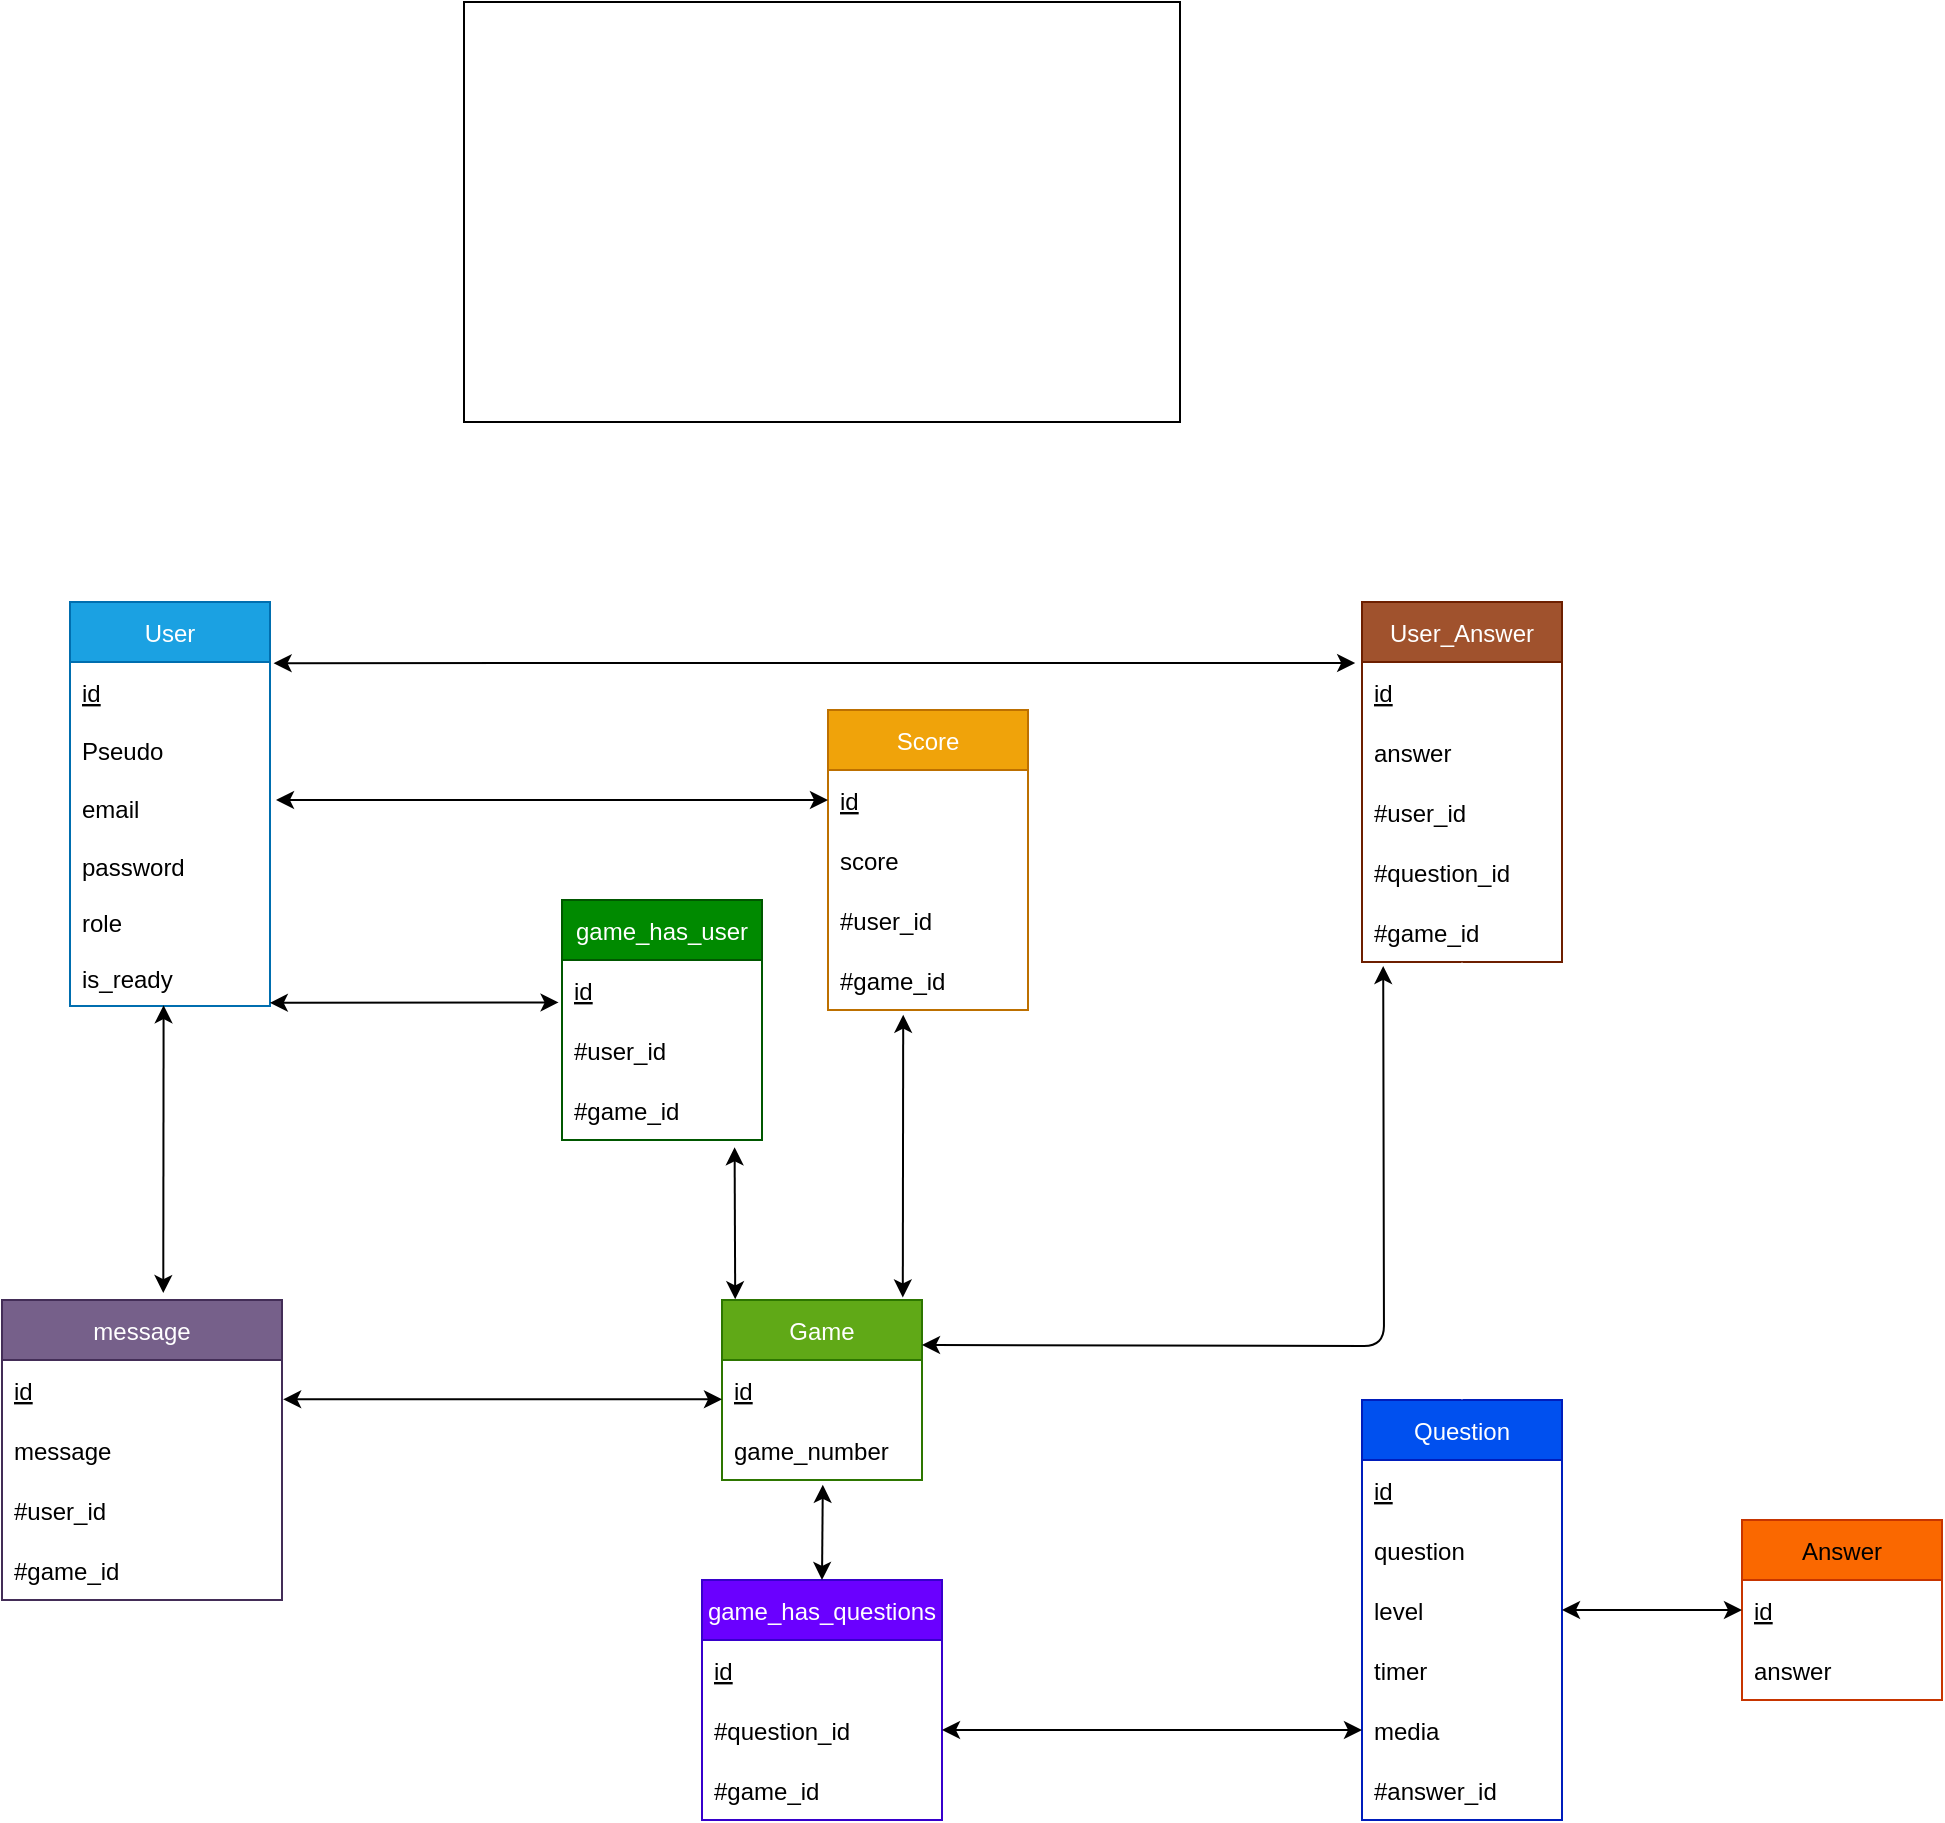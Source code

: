 <mxfile>
    <diagram id="J0Uayc_fJ_nXG9KXXlZn" name="Page-1">
        <mxGraphModel dx="4623" dy="2226" grid="0" gridSize="10" guides="1" tooltips="1" connect="1" arrows="1" fold="1" page="0" pageScale="1" pageWidth="850" pageHeight="1100" math="0" shadow="0">
            <root>
                <mxCell id="0"/>
                <mxCell id="1" parent="0"/>
                <mxCell id="2" value="User" style="swimlane;fontStyle=0;childLayout=stackLayout;horizontal=1;startSize=30;horizontalStack=0;resizeParent=1;resizeParentMax=0;resizeLast=0;collapsible=1;marginBottom=0;fillColor=#1ba1e2;fontColor=#ffffff;strokeColor=#006EAF;rounded=0;" parent="1" vertex="1">
                    <mxGeometry x="-1806" y="-769" width="100" height="202" as="geometry">
                        <mxRectangle x="-1184" y="-603" width="52" height="30" as="alternateBounds"/>
                    </mxGeometry>
                </mxCell>
                <mxCell id="3" value="id" style="text;strokeColor=none;fillColor=none;align=left;verticalAlign=middle;spacingLeft=4;spacingRight=4;overflow=hidden;points=[[0,0.5],[1,0.5]];portConstraint=eastwest;rotatable=0;fontStyle=4;rounded=0;" parent="2" vertex="1">
                    <mxGeometry y="30" width="100" height="30" as="geometry"/>
                </mxCell>
                <mxCell id="4" value="Pseudo" style="text;strokeColor=none;fillColor=none;align=left;verticalAlign=middle;spacingLeft=4;spacingRight=4;overflow=hidden;points=[[0,0.5],[1,0.5]];portConstraint=eastwest;rotatable=0;rounded=0;" parent="2" vertex="1">
                    <mxGeometry y="60" width="100" height="28" as="geometry"/>
                </mxCell>
                <mxCell id="5" value="email" style="text;strokeColor=none;fillColor=none;align=left;verticalAlign=middle;spacingLeft=4;spacingRight=4;overflow=hidden;points=[[0,0.5],[1,0.5]];portConstraint=eastwest;rotatable=0;rounded=0;" parent="2" vertex="1">
                    <mxGeometry y="88" width="100" height="30" as="geometry"/>
                </mxCell>
                <mxCell id="6" value="password" style="text;strokeColor=none;fillColor=none;align=left;verticalAlign=middle;spacingLeft=4;spacingRight=4;overflow=hidden;points=[[0,0.5],[1,0.5]];portConstraint=eastwest;rotatable=0;rounded=0;" parent="2" vertex="1">
                    <mxGeometry y="118" width="100" height="28" as="geometry"/>
                </mxCell>
                <mxCell id="7" value="role" style="text;strokeColor=none;fillColor=none;align=left;verticalAlign=middle;spacingLeft=4;spacingRight=4;overflow=hidden;points=[[0,0.5],[1,0.5]];portConstraint=eastwest;rotatable=0;rounded=0;" parent="2" vertex="1">
                    <mxGeometry y="146" width="100" height="28" as="geometry"/>
                </mxCell>
                <mxCell id="8" value="is_ready" style="text;strokeColor=none;fillColor=none;align=left;verticalAlign=middle;spacingLeft=4;spacingRight=4;overflow=hidden;points=[[0,0.5],[1,0.5]];portConstraint=eastwest;rotatable=0;rounded=0;" parent="2" vertex="1">
                    <mxGeometry y="174" width="100" height="28" as="geometry"/>
                </mxCell>
                <mxCell id="74" style="edgeStyle=none;html=1;entryX=0.863;entryY=1.122;entryDx=0;entryDy=0;entryPerimeter=0;exitX=0.066;exitY=-0.004;exitDx=0;exitDy=0;startArrow=classic;startFill=1;exitPerimeter=0;" parent="1" source="9" target="82" edge="1">
                    <mxGeometry relative="1" as="geometry">
                        <mxPoint x="-1523" y="-552" as="targetPoint"/>
                        <mxPoint x="-1521" y="-392" as="sourcePoint"/>
                    </mxGeometry>
                </mxCell>
                <mxCell id="9" value="Game" style="swimlane;fontStyle=0;childLayout=stackLayout;horizontal=1;startSize=30;horizontalStack=0;resizeParent=1;resizeParentMax=0;resizeLast=0;collapsible=1;marginBottom=0;fillColor=#60a917;fontColor=#ffffff;strokeColor=#2D7600;rounded=0;" parent="1" vertex="1">
                    <mxGeometry x="-1480" y="-420" width="100" height="90" as="geometry">
                        <mxRectangle x="-1184" y="-603" width="52" height="30" as="alternateBounds"/>
                    </mxGeometry>
                </mxCell>
                <mxCell id="10" value="id" style="text;strokeColor=none;fillColor=none;align=left;verticalAlign=middle;spacingLeft=4;spacingRight=4;overflow=hidden;points=[[0,0.5],[1,0.5]];portConstraint=eastwest;rotatable=0;fontStyle=4;rounded=0;" parent="9" vertex="1">
                    <mxGeometry y="30" width="100" height="30" as="geometry"/>
                </mxCell>
                <mxCell id="11" value="game_number" style="text;strokeColor=none;fillColor=none;align=left;verticalAlign=middle;spacingLeft=4;spacingRight=4;overflow=hidden;points=[[0,0.5],[1,0.5]];portConstraint=eastwest;rotatable=0;fontStyle=0;rounded=0;" parent="9" vertex="1">
                    <mxGeometry y="60" width="100" height="30" as="geometry"/>
                </mxCell>
                <mxCell id="12" value="Score" style="swimlane;fontStyle=0;childLayout=stackLayout;horizontal=1;startSize=30;horizontalStack=0;resizeParent=1;resizeParentMax=0;resizeLast=0;collapsible=1;marginBottom=0;fillColor=#f0a30a;strokeColor=#BD7000;rounded=0;fontColor=#FFFFFF;" parent="1" vertex="1">
                    <mxGeometry x="-1427" y="-715" width="100" height="150" as="geometry">
                        <mxRectangle x="-1184" y="-603" width="52" height="30" as="alternateBounds"/>
                    </mxGeometry>
                </mxCell>
                <mxCell id="13" value="id" style="text;strokeColor=none;fillColor=none;align=left;verticalAlign=middle;spacingLeft=4;spacingRight=4;overflow=hidden;points=[[0,0.5],[1,0.5]];portConstraint=eastwest;rotatable=0;fontStyle=4;rounded=0;" parent="12" vertex="1">
                    <mxGeometry y="30" width="100" height="30" as="geometry"/>
                </mxCell>
                <mxCell id="14" value="score" style="text;strokeColor=none;fillColor=none;align=left;verticalAlign=middle;spacingLeft=4;spacingRight=4;overflow=hidden;points=[[0,0.5],[1,0.5]];portConstraint=eastwest;rotatable=0;fontStyle=0;rounded=0;" parent="12" vertex="1">
                    <mxGeometry y="60" width="100" height="30" as="geometry"/>
                </mxCell>
                <mxCell id="72" value="#user_id" style="text;strokeColor=none;fillColor=none;align=left;verticalAlign=middle;spacingLeft=4;spacingRight=4;overflow=hidden;points=[[0,0.5],[1,0.5]];portConstraint=eastwest;rotatable=0;fontStyle=0;rounded=0;" parent="12" vertex="1">
                    <mxGeometry y="90" width="100" height="30" as="geometry"/>
                </mxCell>
                <mxCell id="84" value="#game_id" style="text;strokeColor=none;fillColor=none;align=left;verticalAlign=middle;spacingLeft=4;spacingRight=4;overflow=hidden;points=[[0,0.5],[1,0.5]];portConstraint=eastwest;rotatable=0;fontStyle=0;rounded=0;" parent="12" vertex="1">
                    <mxGeometry y="120" width="100" height="30" as="geometry"/>
                </mxCell>
                <mxCell id="23" value="Question" style="swimlane;fontStyle=0;childLayout=stackLayout;horizontal=1;startSize=30;horizontalStack=0;resizeParent=1;resizeParentMax=0;resizeLast=0;collapsible=1;marginBottom=0;fillColor=#0050ef;strokeColor=#001DBC;rounded=0;fontColor=#ffffff;" parent="1" vertex="1">
                    <mxGeometry x="-1160" y="-370" width="100" height="210" as="geometry">
                        <mxRectangle x="-1184" y="-603" width="52" height="30" as="alternateBounds"/>
                    </mxGeometry>
                </mxCell>
                <mxCell id="24" value="id" style="text;strokeColor=none;fillColor=none;align=left;verticalAlign=middle;spacingLeft=4;spacingRight=4;overflow=hidden;points=[[0,0.5],[1,0.5]];portConstraint=eastwest;rotatable=0;fontStyle=4;rounded=0;" parent="23" vertex="1">
                    <mxGeometry y="30" width="100" height="30" as="geometry"/>
                </mxCell>
                <mxCell id="25" value="question" style="text;strokeColor=none;fillColor=none;align=left;verticalAlign=middle;spacingLeft=4;spacingRight=4;overflow=hidden;points=[[0,0.5],[1,0.5]];portConstraint=eastwest;rotatable=0;fontStyle=0;rounded=0;" parent="23" vertex="1">
                    <mxGeometry y="60" width="100" height="30" as="geometry"/>
                </mxCell>
                <mxCell id="26" value="level" style="text;strokeColor=none;fillColor=none;align=left;verticalAlign=middle;spacingLeft=4;spacingRight=4;overflow=hidden;points=[[0,0.5],[1,0.5]];portConstraint=eastwest;rotatable=0;fontStyle=0;rounded=0;" parent="23" vertex="1">
                    <mxGeometry y="90" width="100" height="30" as="geometry"/>
                </mxCell>
                <mxCell id="27" value="timer" style="text;strokeColor=none;fillColor=none;align=left;verticalAlign=middle;spacingLeft=4;spacingRight=4;overflow=hidden;points=[[0,0.5],[1,0.5]];portConstraint=eastwest;rotatable=0;fontStyle=0;rounded=0;" parent="23" vertex="1">
                    <mxGeometry y="120" width="100" height="30" as="geometry"/>
                </mxCell>
                <mxCell id="28" value="media" style="text;strokeColor=none;fillColor=none;align=left;verticalAlign=middle;spacingLeft=4;spacingRight=4;overflow=hidden;points=[[0,0.5],[1,0.5]];portConstraint=eastwest;rotatable=0;fontStyle=0;rounded=0;" parent="23" vertex="1">
                    <mxGeometry y="150" width="100" height="30" as="geometry"/>
                </mxCell>
                <mxCell id="92" value="#answer_id" style="text;strokeColor=none;fillColor=none;align=left;verticalAlign=middle;spacingLeft=4;spacingRight=4;overflow=hidden;points=[[0,0.5],[1,0.5]];portConstraint=eastwest;rotatable=0;fontStyle=0;rounded=0;" parent="23" vertex="1">
                    <mxGeometry y="180" width="100" height="30" as="geometry"/>
                </mxCell>
                <mxCell id="29" value="Answer" style="swimlane;fontStyle=0;childLayout=stackLayout;horizontal=1;startSize=30;horizontalStack=0;resizeParent=1;resizeParentMax=0;resizeLast=0;collapsible=1;marginBottom=0;fillColor=#fa6800;strokeColor=#C73500;rounded=0;fontColor=#000000;" parent="1" vertex="1">
                    <mxGeometry x="-970" y="-310" width="100" height="90" as="geometry">
                        <mxRectangle x="-1184" y="-603" width="52" height="30" as="alternateBounds"/>
                    </mxGeometry>
                </mxCell>
                <mxCell id="30" value="id" style="text;strokeColor=none;fillColor=none;align=left;verticalAlign=middle;spacingLeft=4;spacingRight=4;overflow=hidden;points=[[0,0.5],[1,0.5]];portConstraint=eastwest;rotatable=0;fontStyle=4;rounded=0;" parent="29" vertex="1">
                    <mxGeometry y="30" width="100" height="30" as="geometry"/>
                </mxCell>
                <mxCell id="31" value="answer" style="text;strokeColor=none;fillColor=none;align=left;verticalAlign=middle;spacingLeft=4;spacingRight=4;overflow=hidden;points=[[0,0.5],[1,0.5]];portConstraint=eastwest;rotatable=0;fontStyle=0;rounded=0;" parent="29" vertex="1">
                    <mxGeometry y="60" width="100" height="30" as="geometry"/>
                </mxCell>
                <mxCell id="44" value="message" style="swimlane;fontStyle=0;childLayout=stackLayout;horizontal=1;startSize=30;horizontalStack=0;resizeParent=1;resizeParentMax=0;resizeLast=0;collapsible=1;marginBottom=0;fillColor=#76608a;fontColor=#ffffff;strokeColor=#432D57;rounded=0;" parent="1" vertex="1">
                    <mxGeometry x="-1840" y="-420" width="140" height="150" as="geometry"/>
                </mxCell>
                <mxCell id="45" value="id" style="text;strokeColor=none;fillColor=none;align=left;verticalAlign=middle;spacingLeft=4;spacingRight=4;overflow=hidden;points=[[0,0.5],[1,0.5]];portConstraint=eastwest;rotatable=0;fontStyle=4;rounded=0;" parent="44" vertex="1">
                    <mxGeometry y="30" width="140" height="30" as="geometry"/>
                </mxCell>
                <mxCell id="46" value="message" style="text;strokeColor=none;fillColor=none;align=left;verticalAlign=middle;spacingLeft=4;spacingRight=4;overflow=hidden;points=[[0,0.5],[1,0.5]];portConstraint=eastwest;rotatable=0;rounded=0;" parent="44" vertex="1">
                    <mxGeometry y="60" width="140" height="30" as="geometry"/>
                </mxCell>
                <mxCell id="68" value="#user_id" style="text;strokeColor=none;fillColor=none;align=left;verticalAlign=middle;spacingLeft=4;spacingRight=4;overflow=hidden;points=[[0,0.5],[1,0.5]];portConstraint=eastwest;rotatable=0;rounded=0;" parent="44" vertex="1">
                    <mxGeometry y="90" width="140" height="30" as="geometry"/>
                </mxCell>
                <mxCell id="70" value="#game_id" style="text;strokeColor=none;fillColor=none;align=left;verticalAlign=middle;spacingLeft=4;spacingRight=4;overflow=hidden;points=[[0,0.5],[1,0.5]];portConstraint=eastwest;rotatable=0;rounded=0;" parent="44" vertex="1">
                    <mxGeometry y="120" width="140" height="30" as="geometry"/>
                </mxCell>
                <mxCell id="50" value="User_Answer" style="swimlane;fontStyle=0;childLayout=stackLayout;horizontal=1;startSize=30;horizontalStack=0;resizeParent=1;resizeParentMax=0;resizeLast=0;collapsible=1;marginBottom=0;fillColor=#a0522d;strokeColor=#6D1F00;rounded=0;fontColor=#ffffff;" parent="1" vertex="1">
                    <mxGeometry x="-1160" y="-769" width="100" height="180" as="geometry">
                        <mxRectangle x="-1184" y="-603" width="52" height="30" as="alternateBounds"/>
                    </mxGeometry>
                </mxCell>
                <mxCell id="51" value="id" style="text;strokeColor=none;fillColor=none;align=left;verticalAlign=middle;spacingLeft=4;spacingRight=4;overflow=hidden;points=[[0,0.5],[1,0.5]];portConstraint=eastwest;rotatable=0;fontStyle=4;rounded=0;" parent="50" vertex="1">
                    <mxGeometry y="30" width="100" height="30" as="geometry"/>
                </mxCell>
                <mxCell id="52" value="answer" style="text;strokeColor=none;fillColor=none;align=left;verticalAlign=middle;spacingLeft=4;spacingRight=4;overflow=hidden;points=[[0,0.5],[1,0.5]];portConstraint=eastwest;rotatable=0;fontStyle=0;rounded=0;" parent="50" vertex="1">
                    <mxGeometry y="60" width="100" height="30" as="geometry"/>
                </mxCell>
                <mxCell id="95" value="#user_id" style="text;strokeColor=none;fillColor=none;align=left;verticalAlign=middle;spacingLeft=4;spacingRight=4;overflow=hidden;points=[[0,0.5],[1,0.5]];portConstraint=eastwest;rotatable=0;fontStyle=0;rounded=0;" parent="50" vertex="1">
                    <mxGeometry y="90" width="100" height="30" as="geometry"/>
                </mxCell>
                <mxCell id="96" value="#question_id" style="text;strokeColor=none;fillColor=none;align=left;verticalAlign=middle;spacingLeft=4;spacingRight=4;overflow=hidden;points=[[0,0.5],[1,0.5]];portConstraint=eastwest;rotatable=0;fontStyle=0;rounded=0;" parent="50" vertex="1">
                    <mxGeometry y="120" width="100" height="30" as="geometry"/>
                </mxCell>
                <mxCell id="163" value="#game_id" style="text;strokeColor=none;fillColor=none;align=left;verticalAlign=middle;spacingLeft=4;spacingRight=4;overflow=hidden;points=[[0,0.5],[1,0.5]];portConstraint=eastwest;rotatable=0;fontStyle=0;rounded=0;" parent="50" vertex="1">
                    <mxGeometry y="150" width="100" height="30" as="geometry"/>
                </mxCell>
                <mxCell id="67" value="" style="endArrow=classic;startArrow=classic;html=1;entryX=0.468;entryY=0.986;entryDx=0;entryDy=0;entryPerimeter=0;exitX=0.576;exitY=-0.023;exitDx=0;exitDy=0;exitPerimeter=0;" parent="1" source="44" target="8" edge="1">
                    <mxGeometry width="50" height="50" relative="1" as="geometry">
                        <mxPoint x="-1793" y="-485" as="sourcePoint"/>
                        <mxPoint x="-1743" y="-535" as="targetPoint"/>
                    </mxGeometry>
                </mxCell>
                <mxCell id="69" value="" style="endArrow=classic;startArrow=classic;html=1;entryX=0;entryY=0.655;entryDx=0;entryDy=0;exitX=1.004;exitY=0.655;exitDx=0;exitDy=0;exitPerimeter=0;entryPerimeter=0;" parent="1" source="45" target="10" edge="1">
                    <mxGeometry width="50" height="50" relative="1" as="geometry">
                        <mxPoint x="-1745" y="-379.0" as="sourcePoint"/>
                        <mxPoint x="-1746.2" y="-466.392" as="targetPoint"/>
                    </mxGeometry>
                </mxCell>
                <mxCell id="71" value="" style="endArrow=classic;startArrow=classic;html=1;entryX=0;entryY=0.5;entryDx=0;entryDy=0;" parent="1" target="13" edge="1">
                    <mxGeometry width="50" height="50" relative="1" as="geometry">
                        <mxPoint x="-1703" y="-670" as="sourcePoint"/>
                        <mxPoint x="-1761.2" y="-547.392" as="targetPoint"/>
                    </mxGeometry>
                </mxCell>
                <mxCell id="73" value="" style="endArrow=classic;startArrow=classic;html=1;exitX=0.999;exitY=0.944;exitDx=0;exitDy=0;exitPerimeter=0;entryX=-0.017;entryY=0.707;entryDx=0;entryDy=0;entryPerimeter=0;" parent="1" source="8" target="76" edge="1">
                    <mxGeometry width="50" height="50" relative="1" as="geometry">
                        <mxPoint x="-1704" y="-547" as="sourcePoint"/>
                        <mxPoint x="-1609" y="-496" as="targetPoint"/>
                    </mxGeometry>
                </mxCell>
                <mxCell id="75" value="game_has_user" style="swimlane;fontStyle=0;childLayout=stackLayout;horizontal=1;startSize=30;horizontalStack=0;resizeParent=1;resizeParentMax=0;resizeLast=0;collapsible=1;marginBottom=0;fillColor=#008a00;fontColor=#ffffff;strokeColor=#005700;rounded=0;" parent="1" vertex="1">
                    <mxGeometry x="-1560" y="-620" width="100" height="120" as="geometry">
                        <mxRectangle x="-1184" y="-603" width="52" height="30" as="alternateBounds"/>
                    </mxGeometry>
                </mxCell>
                <mxCell id="76" value="id" style="text;strokeColor=none;fillColor=none;align=left;verticalAlign=middle;spacingLeft=4;spacingRight=4;overflow=hidden;points=[[0,0.5],[1,0.5]];portConstraint=eastwest;rotatable=0;fontStyle=4;rounded=0;" parent="75" vertex="1">
                    <mxGeometry y="30" width="100" height="30" as="geometry"/>
                </mxCell>
                <mxCell id="81" value="#user_id" style="text;strokeColor=none;fillColor=none;align=left;verticalAlign=middle;spacingLeft=4;spacingRight=4;overflow=hidden;points=[[0,0.5],[1,0.5]];portConstraint=eastwest;rotatable=0;fontStyle=0;rounded=0;" parent="75" vertex="1">
                    <mxGeometry y="60" width="100" height="30" as="geometry"/>
                </mxCell>
                <mxCell id="82" value="#game_id" style="text;strokeColor=none;fillColor=none;align=left;verticalAlign=middle;spacingLeft=4;spacingRight=4;overflow=hidden;points=[[0,0.5],[1,0.5]];portConstraint=eastwest;rotatable=0;fontStyle=0;rounded=0;" parent="75" vertex="1">
                    <mxGeometry y="90" width="100" height="30" as="geometry"/>
                </mxCell>
                <mxCell id="83" value="" style="endArrow=classic;startArrow=classic;html=1;entryX=0.376;entryY=1.079;entryDx=0;entryDy=0;exitX=0.904;exitY=-0.014;exitDx=0;exitDy=0;exitPerimeter=0;entryPerimeter=0;" parent="1" source="9" target="84" edge="1">
                    <mxGeometry width="50" height="50" relative="1" as="geometry">
                        <mxPoint x="-1601" y="-562" as="sourcePoint"/>
                        <mxPoint x="-1237" y="-565" as="targetPoint"/>
                    </mxGeometry>
                </mxCell>
                <mxCell id="85" value="game_has_questions" style="swimlane;fontStyle=0;childLayout=stackLayout;horizontal=1;startSize=30;horizontalStack=0;resizeParent=1;resizeParentMax=0;resizeLast=0;collapsible=1;marginBottom=0;fillColor=#6a00ff;fontColor=#ffffff;strokeColor=#3700CC;rounded=0;" parent="1" vertex="1">
                    <mxGeometry x="-1490" y="-280" width="120" height="120" as="geometry">
                        <mxRectangle x="-1184" y="-603" width="52" height="30" as="alternateBounds"/>
                    </mxGeometry>
                </mxCell>
                <mxCell id="86" value="id" style="text;strokeColor=none;fillColor=none;align=left;verticalAlign=middle;spacingLeft=4;spacingRight=4;overflow=hidden;points=[[0,0.5],[1,0.5]];portConstraint=eastwest;rotatable=0;fontStyle=4;rounded=0;" parent="85" vertex="1">
                    <mxGeometry y="30" width="120" height="30" as="geometry"/>
                </mxCell>
                <mxCell id="87" value="#question_id" style="text;strokeColor=none;fillColor=none;align=left;verticalAlign=middle;spacingLeft=4;spacingRight=4;overflow=hidden;points=[[0,0.5],[1,0.5]];portConstraint=eastwest;rotatable=0;fontStyle=0;rounded=0;" parent="85" vertex="1">
                    <mxGeometry y="60" width="120" height="30" as="geometry"/>
                </mxCell>
                <mxCell id="88" value="#game_id" style="text;strokeColor=none;fillColor=none;align=left;verticalAlign=middle;spacingLeft=4;spacingRight=4;overflow=hidden;points=[[0,0.5],[1,0.5]];portConstraint=eastwest;rotatable=0;fontStyle=0;rounded=0;" parent="85" vertex="1">
                    <mxGeometry y="90" width="120" height="30" as="geometry"/>
                </mxCell>
                <mxCell id="89" style="edgeStyle=none;html=1;entryX=0.5;entryY=0;entryDx=0;entryDy=0;exitX=0.504;exitY=1.08;exitDx=0;exitDy=0;startArrow=classic;startFill=1;exitPerimeter=0;" parent="1" source="11" target="85" edge="1">
                    <mxGeometry relative="1" as="geometry">
                        <mxPoint x="-1358" y="-270.0" as="targetPoint"/>
                        <mxPoint x="-1356.4" y="-171.31" as="sourcePoint"/>
                    </mxGeometry>
                </mxCell>
                <mxCell id="90" style="edgeStyle=none;html=1;startArrow=classic;startFill=1;exitX=1;exitY=0.5;exitDx=0;exitDy=0;entryX=0;entryY=0.5;entryDx=0;entryDy=0;" parent="1" source="87" target="28" edge="1">
                    <mxGeometry relative="1" as="geometry">
                        <mxPoint x="-1170" y="-210" as="targetPoint"/>
                        <mxPoint x="-1484" y="-289" as="sourcePoint"/>
                    </mxGeometry>
                </mxCell>
                <mxCell id="91" style="edgeStyle=none;html=1;entryX=0;entryY=0.5;entryDx=0;entryDy=0;startArrow=classic;startFill=1;exitX=1;exitY=0.5;exitDx=0;exitDy=0;" parent="1" source="26" target="30" edge="1">
                    <mxGeometry relative="1" as="geometry">
                        <mxPoint x="-1050" y="-254" as="targetPoint"/>
                        <mxPoint x="-927" y="-283" as="sourcePoint"/>
                    </mxGeometry>
                </mxCell>
                <mxCell id="93" style="edgeStyle=none;html=1;exitX=1.018;exitY=0.019;exitDx=0;exitDy=0;startArrow=classic;startFill=1;exitPerimeter=0;entryX=-0.034;entryY=0.017;entryDx=0;entryDy=0;entryPerimeter=0;" parent="1" source="3" target="51" edge="1">
                    <mxGeometry relative="1" as="geometry">
                        <mxPoint x="-1240" y="-738" as="targetPoint"/>
                        <mxPoint x="-1494" y="-299" as="sourcePoint"/>
                    </mxGeometry>
                </mxCell>
                <mxCell id="94" style="edgeStyle=none;html=1;entryX=0.5;entryY=1;entryDx=0;entryDy=0;exitX=0.5;exitY=0;exitDx=0;exitDy=0;startArrow=classic;startFill=1;fillColor=#e51400;strokeColor=#FFFFFF;" parent="1" source="23" target="50" edge="1">
                    <mxGeometry relative="1" as="geometry">
                        <mxPoint x="-1485.6" y="-469.69" as="targetPoint"/>
                        <mxPoint x="-1484" y="-289" as="sourcePoint"/>
                    </mxGeometry>
                </mxCell>
                <mxCell id="164" value="" style="endArrow=classic;startArrow=classic;html=1;entryX=0.106;entryY=1.066;entryDx=0;entryDy=0;exitX=1;exitY=0.25;exitDx=0;exitDy=0;entryPerimeter=0;" parent="1" source="9" target="163" edge="1">
                    <mxGeometry width="50" height="50" relative="1" as="geometry">
                        <mxPoint x="-1444" y="-299" as="sourcePoint"/>
                        <mxPoint x="-1294" y="-602.0" as="targetPoint"/>
                        <Array as="points">
                            <mxPoint x="-1149" y="-397"/>
                        </Array>
                    </mxGeometry>
                </mxCell>
                <mxCell id="165" value="&lt;br&gt;User(&lt;u&gt;id&lt;/u&gt;, pseudo, email, password, role, is_ready)&lt;br&gt;Message(&lt;u&gt;id&lt;/u&gt;, content, #user_id, #game_id)&lt;br&gt;Score(&lt;u&gt;id&lt;/u&gt;, score, #user_id, #game_id)&lt;br&gt;Game(&lt;u&gt;id&lt;/u&gt;, game_number)&lt;br&gt;GAME_HAS_USER(#user_id, #game_id)&lt;br&gt;Question(&lt;u&gt;id&lt;/u&gt;, question, level, timer, media, #answer_id)&lt;br&gt;GAME_HAS_QUESTIONS(#question_id, #game_id)&lt;br&gt;Answer(&lt;u&gt;id&lt;/u&gt;, answer)&lt;br&gt;User_answer(&lt;u&gt;id&lt;/u&gt;, answer, #user_id, #question_id, #game_id)" style="rounded=0;whiteSpace=wrap;html=1;fontColor=#FFFFFF;align=left;" vertex="1" parent="1">
                    <mxGeometry x="-1609" y="-1069" width="358" height="210" as="geometry"/>
                </mxCell>
            </root>
        </mxGraphModel>
    </diagram>
</mxfile>